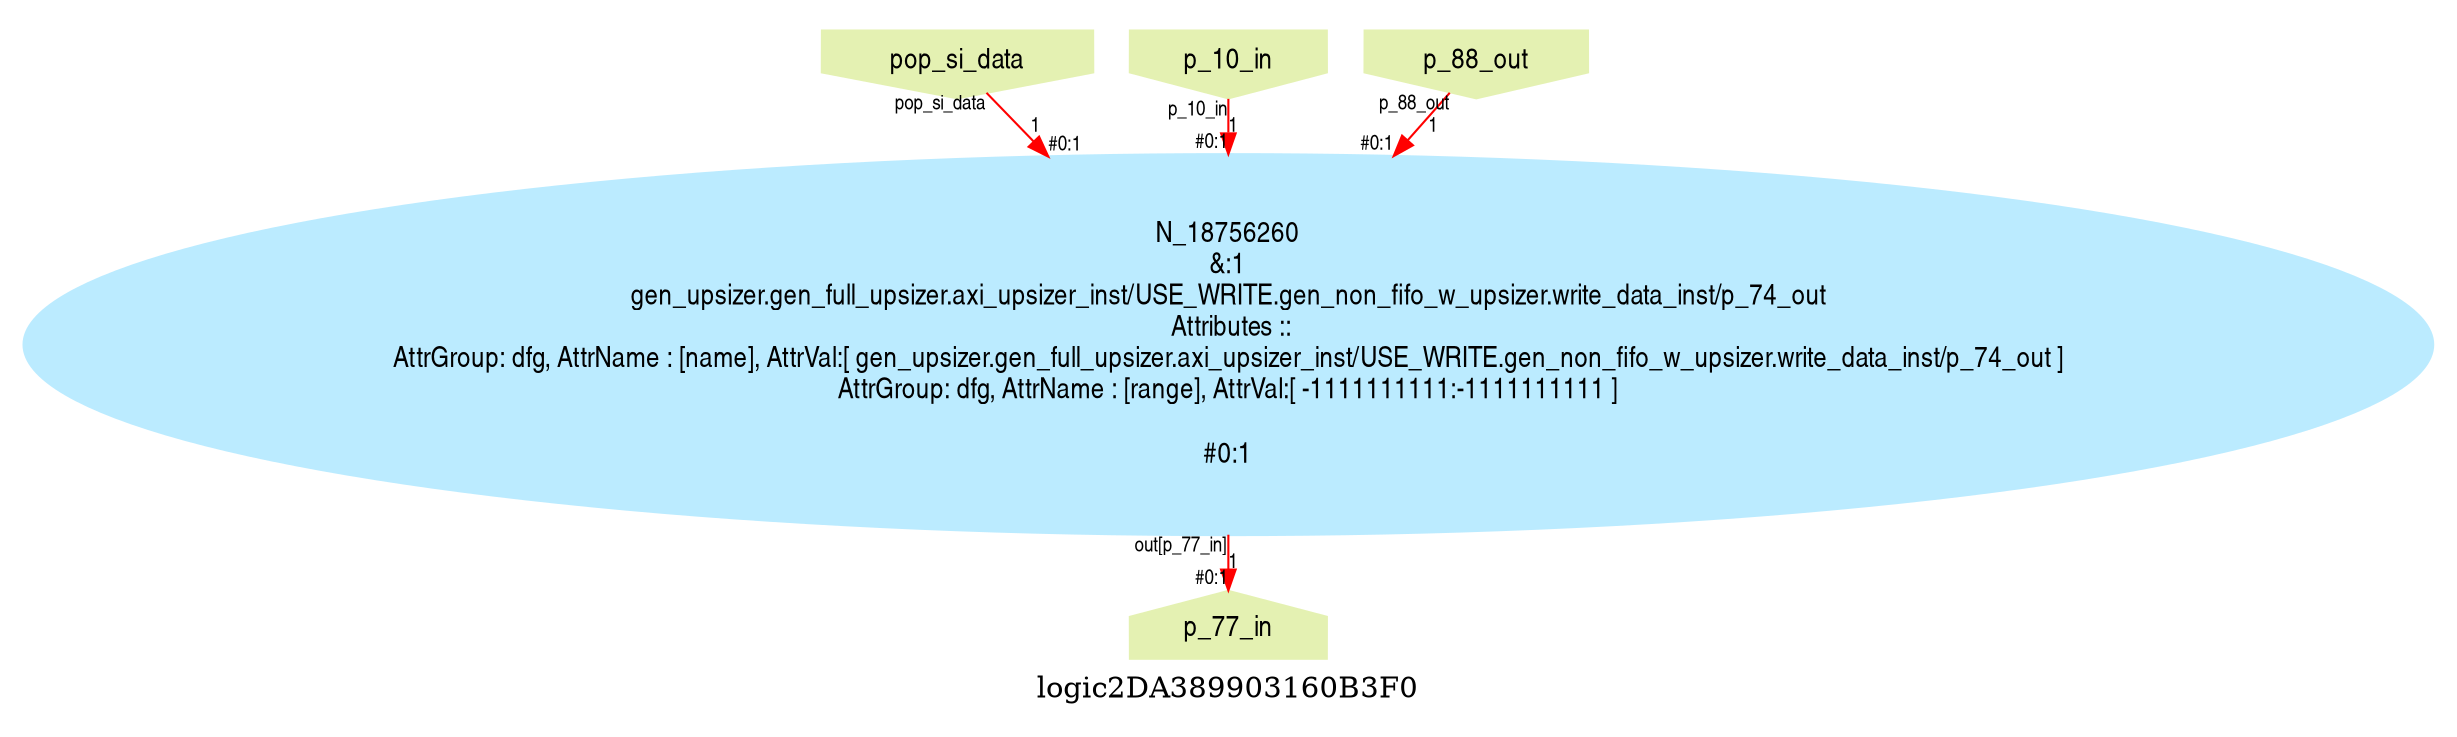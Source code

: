 digraph logic2DA389903160B3F0 {
graph [label="logic2DA389903160B3F0", margin="0.1,0.1", size="100,100", ranksep=0.1, splines=true];
node [style=filled, color="#ffee80", fontname=helveticanarrow];
edge [color="#ff0000", fontsize=10, fontname=helveticanarrow];
{ rank = source;logic2DA389903160B3F0_pop_si_data [label="pop_si_data", shape=invhouse, color="#e4f1b2"];
logic2DA389903160B3F0_p_10_in [label="p_10_in", shape=invhouse, color="#e4f1b2"];
logic2DA389903160B3F0_p_88_out [label="p_88_out", shape=invhouse, color="#e4f1b2"];
}
{ rank = sink;logic2DA389903160B3F0_p_77_in [label="p_77_in", shape=house, color="#e4f1b2"];
}
N_18756260 [label="N_18756260\n&:1\ngen_upsizer.gen_full_upsizer.axi_upsizer_inst/USE_WRITE.gen_non_fifo_w_upsizer.write_data_inst/p_74_out\n Attributes ::\nAttrGroup: dfg, AttrName : [name], AttrVal:[ gen_upsizer.gen_full_upsizer.axi_upsizer_inst/USE_WRITE.gen_non_fifo_w_upsizer.write_data_inst/p_74_out ]\nAttrGroup: dfg, AttrName : [range], AttrVal:[ -1111111111:-1111111111 ]\n\n#0:1\n", color="#bbebff"];
logic2DA389903160B3F0_pop_si_data -> N_18756260 [label="1", taillabel=<pop_si_data>, headlabel=<P_5F3E5D0>, headlabel=<#0:1>];
logic2DA389903160B3F0_p_10_in -> N_18756260 [label="1", taillabel=<p_10_in>, headlabel=<B>, headlabel=<#0:1>];
logic2DA389903160B3F0_p_88_out -> N_18756260 [label="1", taillabel=<p_88_out>, headlabel=<A>, headlabel=<#0:1>];
N_18756260 -> logic2DA389903160B3F0_p_77_in [label="1", taillabel=<out[p_77_in]>, headlabel=<p_77_in>, headlabel=<#0:1>];
}
